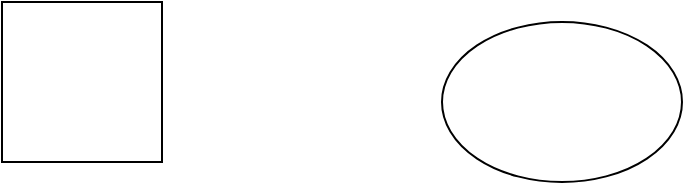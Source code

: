 <mxfile version="17.1.3" type="github">
  <diagram id="Onil-J-Lb2S4ngcwoNs3" name="Page-1">
    <mxGraphModel dx="782" dy="436" grid="1" gridSize="10" guides="1" tooltips="1" connect="1" arrows="1" fold="1" page="1" pageScale="1" pageWidth="827" pageHeight="1169" math="0" shadow="0">
      <root>
        <mxCell id="0" />
        <mxCell id="1" parent="0" />
        <mxCell id="yQ-qewgePzP77hNPsktE-2" value="" style="whiteSpace=wrap;html=1;aspect=fixed;" parent="1" vertex="1">
          <mxGeometry x="120" y="180" width="80" height="80" as="geometry" />
        </mxCell>
        <mxCell id="KwF2eCrlD998Yhs34OeD-1" value="" style="ellipse;whiteSpace=wrap;html=1;" vertex="1" parent="1">
          <mxGeometry x="340" y="190" width="120" height="80" as="geometry" />
        </mxCell>
      </root>
    </mxGraphModel>
  </diagram>
</mxfile>

